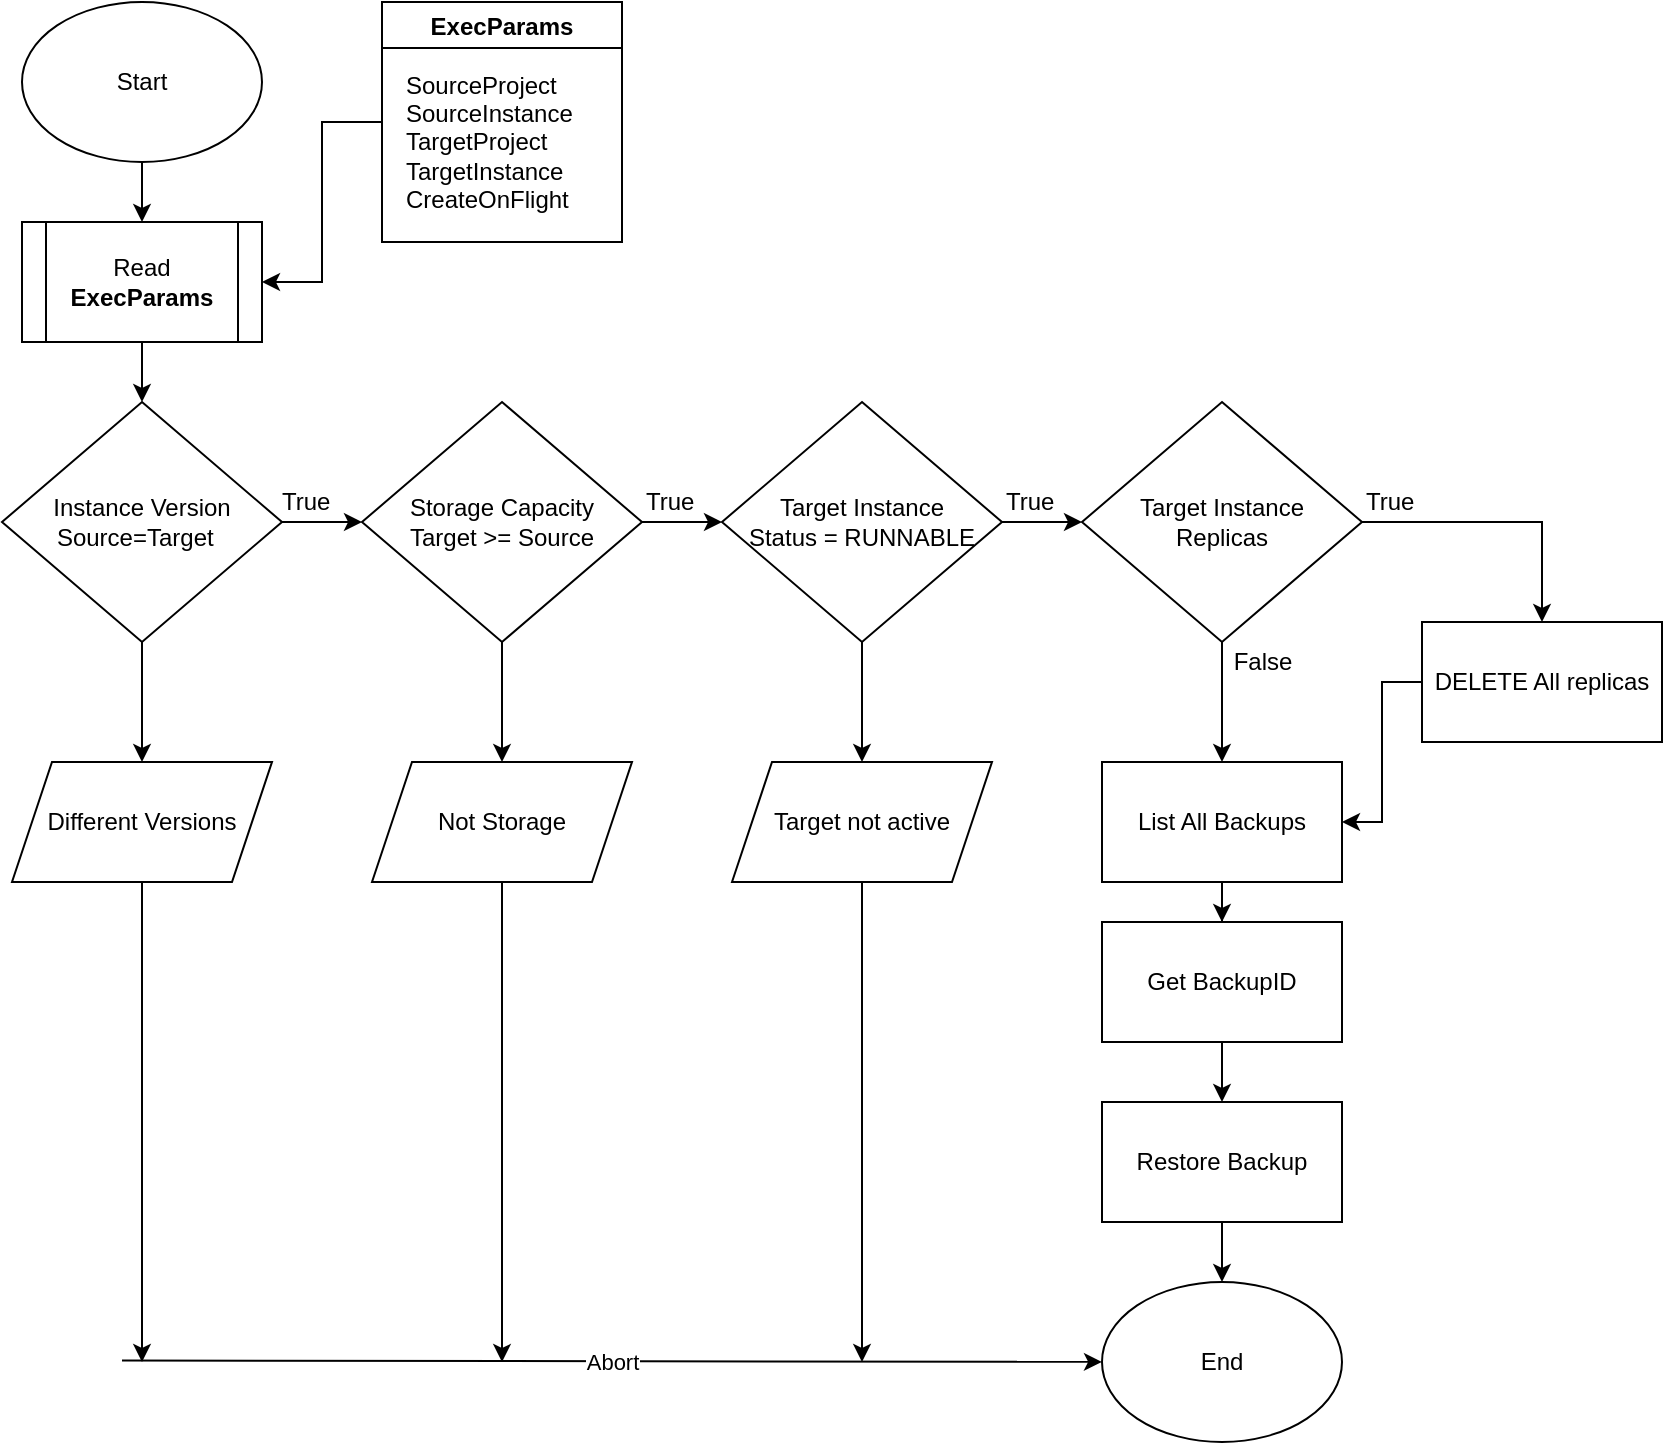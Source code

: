 <mxfile version="19.0.2" type="device"><diagram id="SQIS5cdd8OD2Ves_9vIN" name="Page-1"><mxGraphModel dx="723" dy="402" grid="1" gridSize="10" guides="1" tooltips="1" connect="1" arrows="1" fold="1" page="1" pageScale="1" pageWidth="1100" pageHeight="850" math="0" shadow="0"><root><mxCell id="0"/><mxCell id="1" parent="0"/><mxCell id="-NhFBGm7YhlNCKZAmK3d-8" style="edgeStyle=orthogonalEdgeStyle;rounded=0;orthogonalLoop=1;jettySize=auto;html=1;entryX=0.5;entryY=0;entryDx=0;entryDy=0;" edge="1" parent="1" source="-NhFBGm7YhlNCKZAmK3d-1" target="-NhFBGm7YhlNCKZAmK3d-6"><mxGeometry relative="1" as="geometry"/></mxCell><mxCell id="-NhFBGm7YhlNCKZAmK3d-1" value="Start" style="ellipse;whiteSpace=wrap;html=1;" vertex="1" parent="1"><mxGeometry x="150" y="40" width="120" height="80" as="geometry"/></mxCell><mxCell id="-NhFBGm7YhlNCKZAmK3d-9" style="edgeStyle=orthogonalEdgeStyle;rounded=0;orthogonalLoop=1;jettySize=auto;html=1;entryX=1;entryY=0.5;entryDx=0;entryDy=0;" edge="1" parent="1" source="-NhFBGm7YhlNCKZAmK3d-4" target="-NhFBGm7YhlNCKZAmK3d-6"><mxGeometry relative="1" as="geometry"/></mxCell><mxCell id="-NhFBGm7YhlNCKZAmK3d-4" value="ExecParams" style="swimlane;" vertex="1" parent="1"><mxGeometry x="330" y="40" width="120" height="120" as="geometry"/></mxCell><mxCell id="-NhFBGm7YhlNCKZAmK3d-5" value="&lt;span style=&quot;&quot;&gt;SourceProject&lt;/span&gt;&lt;br style=&quot;&quot;&gt;&lt;span style=&quot;&quot;&gt;SourceInstance&lt;br&gt;TargetProject&lt;br&gt;TargetInstance&lt;br&gt;CreateOnFlight&lt;br&gt;&lt;/span&gt;" style="text;html=1;align=left;verticalAlign=middle;resizable=0;points=[];autosize=1;strokeColor=none;fillColor=none;spacingTop=0;spacingBottom=0;spacing=2;spacingLeft=0;" vertex="1" parent="-NhFBGm7YhlNCKZAmK3d-4"><mxGeometry x="10" y="30" width="100" height="80" as="geometry"/></mxCell><mxCell id="-NhFBGm7YhlNCKZAmK3d-12" style="edgeStyle=orthogonalEdgeStyle;rounded=0;orthogonalLoop=1;jettySize=auto;html=1;" edge="1" parent="1" source="-NhFBGm7YhlNCKZAmK3d-6"><mxGeometry relative="1" as="geometry"><mxPoint x="210" y="240" as="targetPoint"/></mxGeometry></mxCell><mxCell id="-NhFBGm7YhlNCKZAmK3d-6" value="Read&lt;br&gt;&lt;span style=&quot;font-weight: 700;&quot;&gt;ExecParams&lt;/span&gt;" style="shape=process;whiteSpace=wrap;html=1;backgroundOutline=1;" vertex="1" parent="1"><mxGeometry x="150" y="150" width="120" height="60" as="geometry"/></mxCell><mxCell id="-NhFBGm7YhlNCKZAmK3d-16" style="edgeStyle=orthogonalEdgeStyle;rounded=0;orthogonalLoop=1;jettySize=auto;html=1;entryX=0;entryY=0.5;entryDx=0;entryDy=0;" edge="1" parent="1" source="-NhFBGm7YhlNCKZAmK3d-13" target="-NhFBGm7YhlNCKZAmK3d-15"><mxGeometry relative="1" as="geometry"/></mxCell><mxCell id="-NhFBGm7YhlNCKZAmK3d-61" style="edgeStyle=orthogonalEdgeStyle;rounded=0;orthogonalLoop=1;jettySize=auto;html=1;entryX=0.5;entryY=0;entryDx=0;entryDy=0;" edge="1" parent="1" source="-NhFBGm7YhlNCKZAmK3d-13" target="-NhFBGm7YhlNCKZAmK3d-58"><mxGeometry relative="1" as="geometry"/></mxCell><mxCell id="-NhFBGm7YhlNCKZAmK3d-13" value="Instance Version&lt;br&gt;&lt;span style=&quot;&quot;&gt;Source=Target&amp;nbsp;&amp;nbsp;&lt;/span&gt;" style="rhombus;whiteSpace=wrap;html=1;" vertex="1" parent="1"><mxGeometry x="140" y="240" width="140" height="120" as="geometry"/></mxCell><mxCell id="-NhFBGm7YhlNCKZAmK3d-18" value="" style="edgeStyle=orthogonalEdgeStyle;rounded=0;orthogonalLoop=1;jettySize=auto;html=1;" edge="1" parent="1" source="-NhFBGm7YhlNCKZAmK3d-15" target="-NhFBGm7YhlNCKZAmK3d-17"><mxGeometry relative="1" as="geometry"/></mxCell><mxCell id="-NhFBGm7YhlNCKZAmK3d-62" style="edgeStyle=orthogonalEdgeStyle;rounded=0;orthogonalLoop=1;jettySize=auto;html=1;entryX=0.5;entryY=0;entryDx=0;entryDy=0;" edge="1" parent="1" source="-NhFBGm7YhlNCKZAmK3d-15" target="-NhFBGm7YhlNCKZAmK3d-59"><mxGeometry relative="1" as="geometry"/></mxCell><mxCell id="-NhFBGm7YhlNCKZAmK3d-15" value="Storage Capacity&lt;br&gt;Target &amp;gt;= Source" style="rhombus;whiteSpace=wrap;html=1;" vertex="1" parent="1"><mxGeometry x="320" y="240" width="140" height="120" as="geometry"/></mxCell><mxCell id="-NhFBGm7YhlNCKZAmK3d-45" style="edgeStyle=orthogonalEdgeStyle;rounded=0;orthogonalLoop=1;jettySize=auto;html=1;entryX=0;entryY=0.5;entryDx=0;entryDy=0;" edge="1" parent="1" source="-NhFBGm7YhlNCKZAmK3d-17" target="-NhFBGm7YhlNCKZAmK3d-19"><mxGeometry relative="1" as="geometry"/></mxCell><mxCell id="-NhFBGm7YhlNCKZAmK3d-63" style="edgeStyle=orthogonalEdgeStyle;rounded=0;orthogonalLoop=1;jettySize=auto;html=1;entryX=0.5;entryY=0;entryDx=0;entryDy=0;" edge="1" parent="1" source="-NhFBGm7YhlNCKZAmK3d-17" target="-NhFBGm7YhlNCKZAmK3d-60"><mxGeometry relative="1" as="geometry"/></mxCell><mxCell id="-NhFBGm7YhlNCKZAmK3d-17" value="Target Instance&lt;br&gt;Status = RUNNABLE" style="rhombus;whiteSpace=wrap;html=1;" vertex="1" parent="1"><mxGeometry x="500" y="240" width="140" height="120" as="geometry"/></mxCell><mxCell id="-NhFBGm7YhlNCKZAmK3d-25" style="edgeStyle=orthogonalEdgeStyle;rounded=0;orthogonalLoop=1;jettySize=auto;html=1;entryX=0.5;entryY=0;entryDx=0;entryDy=0;" edge="1" parent="1" source="-NhFBGm7YhlNCKZAmK3d-19" target="-NhFBGm7YhlNCKZAmK3d-23"><mxGeometry relative="1" as="geometry"/></mxCell><mxCell id="-NhFBGm7YhlNCKZAmK3d-50" style="edgeStyle=orthogonalEdgeStyle;rounded=0;orthogonalLoop=1;jettySize=auto;html=1;entryX=0.5;entryY=0;entryDx=0;entryDy=0;" edge="1" parent="1" source="-NhFBGm7YhlNCKZAmK3d-19" target="-NhFBGm7YhlNCKZAmK3d-21"><mxGeometry relative="1" as="geometry"/></mxCell><mxCell id="-NhFBGm7YhlNCKZAmK3d-19" value="Target Instance&lt;br&gt;Replicas" style="rhombus;whiteSpace=wrap;html=1;" vertex="1" parent="1"><mxGeometry x="680" y="240" width="140" height="120" as="geometry"/></mxCell><mxCell id="-NhFBGm7YhlNCKZAmK3d-51" style="edgeStyle=orthogonalEdgeStyle;rounded=0;orthogonalLoop=1;jettySize=auto;html=1;entryX=1;entryY=0.5;entryDx=0;entryDy=0;" edge="1" parent="1" source="-NhFBGm7YhlNCKZAmK3d-21" target="-NhFBGm7YhlNCKZAmK3d-23"><mxGeometry relative="1" as="geometry"/></mxCell><mxCell id="-NhFBGm7YhlNCKZAmK3d-21" value="DELETE All replicas" style="whiteSpace=wrap;html=1;" vertex="1" parent="1"><mxGeometry x="850" y="350" width="120" height="60" as="geometry"/></mxCell><mxCell id="-NhFBGm7YhlNCKZAmK3d-32" style="edgeStyle=orthogonalEdgeStyle;rounded=0;orthogonalLoop=1;jettySize=auto;html=1;entryX=0.5;entryY=0;entryDx=0;entryDy=0;" edge="1" parent="1" source="-NhFBGm7YhlNCKZAmK3d-23" target="-NhFBGm7YhlNCKZAmK3d-31"><mxGeometry relative="1" as="geometry"/></mxCell><mxCell id="-NhFBGm7YhlNCKZAmK3d-23" value="List All Backups" style="whiteSpace=wrap;html=1;" vertex="1" parent="1"><mxGeometry x="690" y="420" width="120" height="60" as="geometry"/></mxCell><mxCell id="-NhFBGm7YhlNCKZAmK3d-26" value="True" style="text;html=1;align=left;verticalAlign=middle;resizable=0;points=[];autosize=1;strokeColor=none;fillColor=none;" vertex="1" parent="1"><mxGeometry x="278" y="280" width="40" height="20" as="geometry"/></mxCell><mxCell id="-NhFBGm7YhlNCKZAmK3d-27" value="True" style="text;html=1;align=left;verticalAlign=middle;resizable=0;points=[];autosize=1;strokeColor=none;fillColor=none;" vertex="1" parent="1"><mxGeometry x="460" y="280" width="40" height="20" as="geometry"/></mxCell><mxCell id="-NhFBGm7YhlNCKZAmK3d-28" value="True" style="text;html=1;align=left;verticalAlign=middle;resizable=0;points=[];autosize=1;strokeColor=none;fillColor=none;" vertex="1" parent="1"><mxGeometry x="640" y="280" width="40" height="20" as="geometry"/></mxCell><mxCell id="-NhFBGm7YhlNCKZAmK3d-29" value="True" style="text;html=1;align=left;verticalAlign=middle;resizable=0;points=[];autosize=1;strokeColor=none;fillColor=none;" vertex="1" parent="1"><mxGeometry x="820" y="280" width="40" height="20" as="geometry"/></mxCell><mxCell id="-NhFBGm7YhlNCKZAmK3d-30" value="False" style="text;html=1;align=center;verticalAlign=middle;resizable=0;points=[];autosize=1;strokeColor=none;fillColor=none;" vertex="1" parent="1"><mxGeometry x="750" y="360" width="40" height="20" as="geometry"/></mxCell><mxCell id="-NhFBGm7YhlNCKZAmK3d-35" value="" style="edgeStyle=orthogonalEdgeStyle;rounded=0;orthogonalLoop=1;jettySize=auto;html=1;" edge="1" parent="1" source="-NhFBGm7YhlNCKZAmK3d-31" target="-NhFBGm7YhlNCKZAmK3d-34"><mxGeometry relative="1" as="geometry"/></mxCell><mxCell id="-NhFBGm7YhlNCKZAmK3d-31" value="Get BackupID" style="rounded=0;whiteSpace=wrap;html=1;" vertex="1" parent="1"><mxGeometry x="690" y="500" width="120" height="60" as="geometry"/></mxCell><mxCell id="-NhFBGm7YhlNCKZAmK3d-38" style="edgeStyle=orthogonalEdgeStyle;rounded=0;orthogonalLoop=1;jettySize=auto;html=1;entryX=0.5;entryY=0;entryDx=0;entryDy=0;" edge="1" parent="1" source="-NhFBGm7YhlNCKZAmK3d-34" target="-NhFBGm7YhlNCKZAmK3d-36"><mxGeometry relative="1" as="geometry"/></mxCell><mxCell id="-NhFBGm7YhlNCKZAmK3d-34" value="Restore Backup" style="rounded=0;whiteSpace=wrap;html=1;" vertex="1" parent="1"><mxGeometry x="690" y="590" width="120" height="60" as="geometry"/></mxCell><mxCell id="-NhFBGm7YhlNCKZAmK3d-36" value="End" style="ellipse;whiteSpace=wrap;html=1;" vertex="1" parent="1"><mxGeometry x="690" y="680" width="120" height="80" as="geometry"/></mxCell><mxCell id="-NhFBGm7YhlNCKZAmK3d-75" style="edgeStyle=orthogonalEdgeStyle;rounded=0;orthogonalLoop=1;jettySize=auto;html=1;" edge="1" parent="1" source="-NhFBGm7YhlNCKZAmK3d-58"><mxGeometry relative="1" as="geometry"><mxPoint x="210" y="720" as="targetPoint"/></mxGeometry></mxCell><mxCell id="-NhFBGm7YhlNCKZAmK3d-58" value="Different Versions" style="shape=parallelogram;perimeter=parallelogramPerimeter;whiteSpace=wrap;html=1;fixedSize=1;" vertex="1" parent="1"><mxGeometry x="145" y="420" width="130" height="60" as="geometry"/></mxCell><mxCell id="-NhFBGm7YhlNCKZAmK3d-73" style="edgeStyle=orthogonalEdgeStyle;rounded=0;orthogonalLoop=1;jettySize=auto;html=1;" edge="1" parent="1" source="-NhFBGm7YhlNCKZAmK3d-59"><mxGeometry relative="1" as="geometry"><mxPoint x="390" y="720" as="targetPoint"/></mxGeometry></mxCell><mxCell id="-NhFBGm7YhlNCKZAmK3d-59" value="Not Storage" style="shape=parallelogram;perimeter=parallelogramPerimeter;whiteSpace=wrap;html=1;fixedSize=1;" vertex="1" parent="1"><mxGeometry x="325" y="420" width="130" height="60" as="geometry"/></mxCell><mxCell id="-NhFBGm7YhlNCKZAmK3d-74" style="edgeStyle=orthogonalEdgeStyle;rounded=0;orthogonalLoop=1;jettySize=auto;html=1;" edge="1" parent="1" source="-NhFBGm7YhlNCKZAmK3d-60"><mxGeometry relative="1" as="geometry"><mxPoint x="570" y="720" as="targetPoint"/></mxGeometry></mxCell><mxCell id="-NhFBGm7YhlNCKZAmK3d-60" value="Target not active" style="shape=parallelogram;perimeter=parallelogramPerimeter;whiteSpace=wrap;html=1;fixedSize=1;" vertex="1" parent="1"><mxGeometry x="505" y="420" width="130" height="60" as="geometry"/></mxCell><mxCell id="-NhFBGm7YhlNCKZAmK3d-70" value="" style="endArrow=classic;html=1;rounded=0;" edge="1" parent="1" target="-NhFBGm7YhlNCKZAmK3d-36"><mxGeometry relative="1" as="geometry"><mxPoint x="200" y="719.29" as="sourcePoint"/><mxPoint x="300" y="719.29" as="targetPoint"/></mxGeometry></mxCell><mxCell id="-NhFBGm7YhlNCKZAmK3d-71" value="Abort" style="edgeLabel;resizable=0;html=1;align=center;verticalAlign=middle;" connectable="0" vertex="1" parent="-NhFBGm7YhlNCKZAmK3d-70"><mxGeometry relative="1" as="geometry"/></mxCell></root></mxGraphModel></diagram></mxfile>